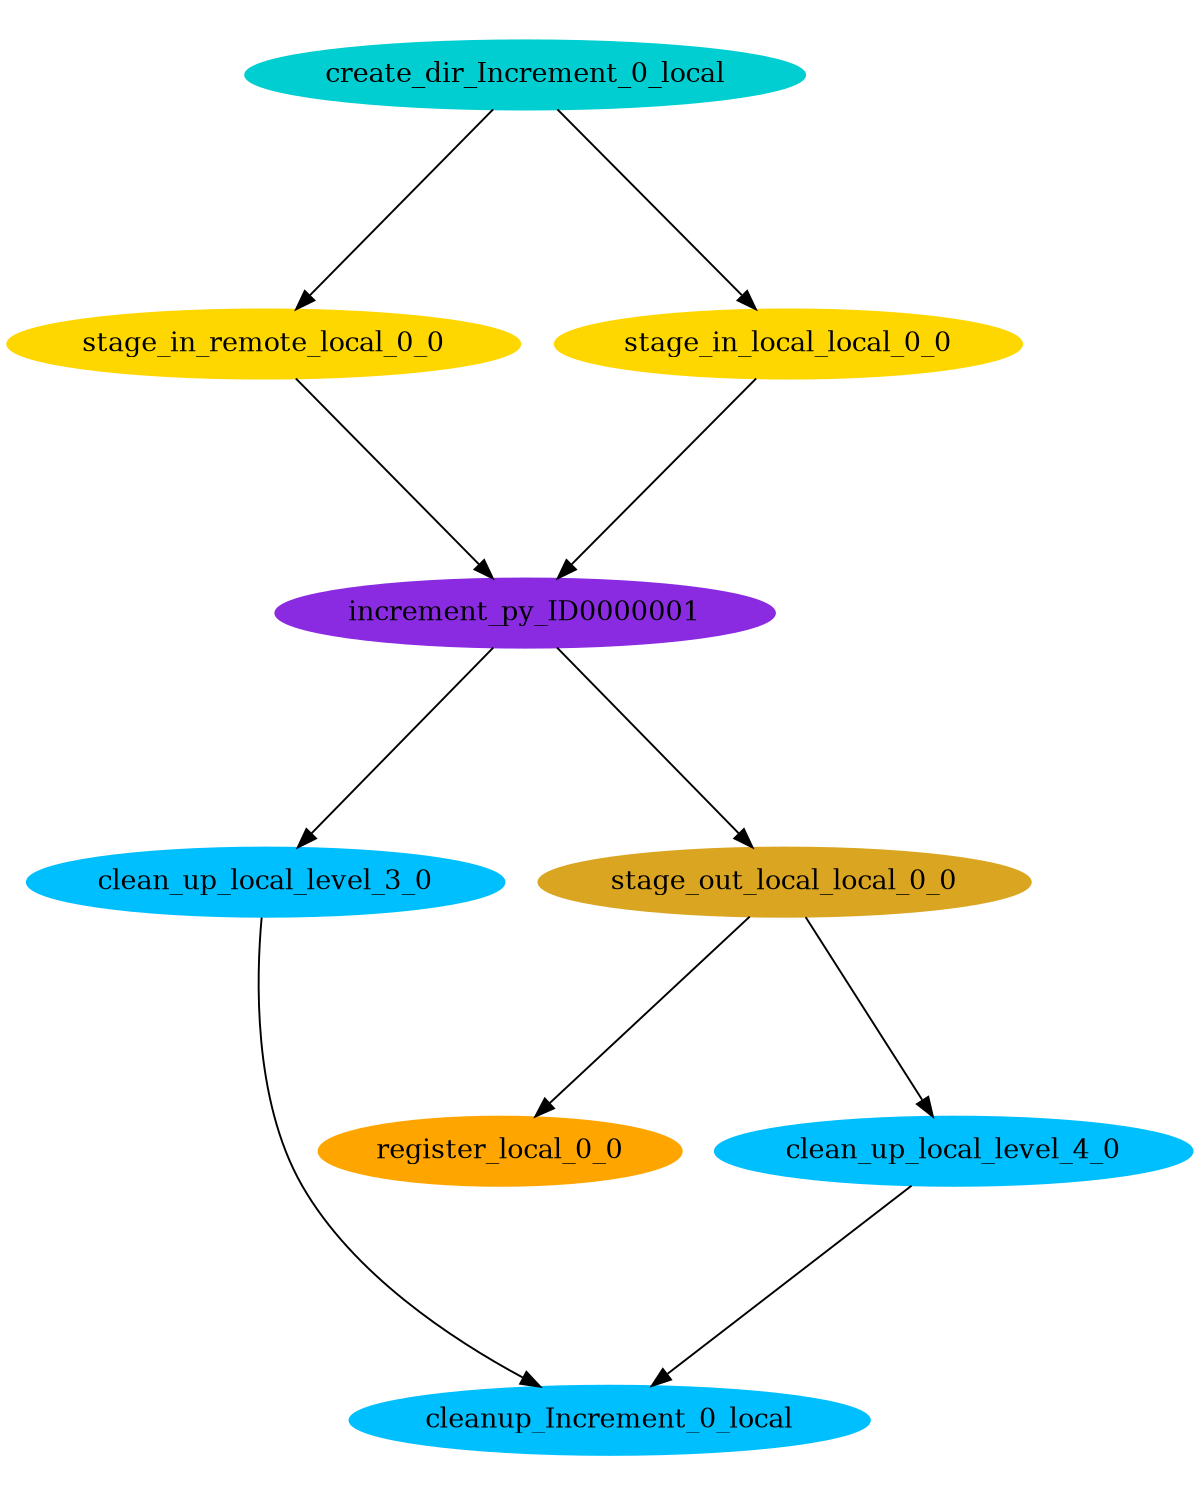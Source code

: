 digraph E {
size="8.0,10.0"
ratio=fill
node [shape=ellipse]
edge [arrowhead=normal, arrowsize=1.0]
	"increment_py_ID0000001" [color=blueviolet,style=filled,label="increment_py_ID0000001"]
	"stage_in_remote_local_0_0" [color=gold,style=filled,label="stage_in_remote_local_0_0"]
	"register_local_0_0" [color=orange,style=filled,label="register_local_0_0"]
	"clean_up_local_level_3_0" [color=deepskyblue,style=filled,label="clean_up_local_level_3_0"]
	"stage_out_local_local_0_0" [color=goldenrod,style=filled,label="stage_out_local_local_0_0"]
	"clean_up_local_level_4_0" [color=deepskyblue,style=filled,label="clean_up_local_level_4_0"]
	"create_dir_Increment_0_local" [color=darkturquoise,style=filled,label="create_dir_Increment_0_local"]
	"cleanup_Increment_0_local" [color=deepskyblue,style=filled,label="cleanup_Increment_0_local"]
	"stage_in_local_local_0_0" [color=gold,style=filled,label="stage_in_local_local_0_0"]

	"increment_py_ID0000001" -> "clean_up_local_level_3_0"
	"increment_py_ID0000001" -> "stage_out_local_local_0_0"
	"stage_in_remote_local_0_0" -> "increment_py_ID0000001"
	"clean_up_local_level_3_0" -> "cleanup_Increment_0_local"
	"stage_out_local_local_0_0" -> "register_local_0_0"
	"stage_out_local_local_0_0" -> "clean_up_local_level_4_0"
	"clean_up_local_level_4_0" -> "cleanup_Increment_0_local"
	"create_dir_Increment_0_local" -> "stage_in_remote_local_0_0"
	"create_dir_Increment_0_local" -> "stage_in_local_local_0_0"
	"stage_in_local_local_0_0" -> "increment_py_ID0000001"
}

